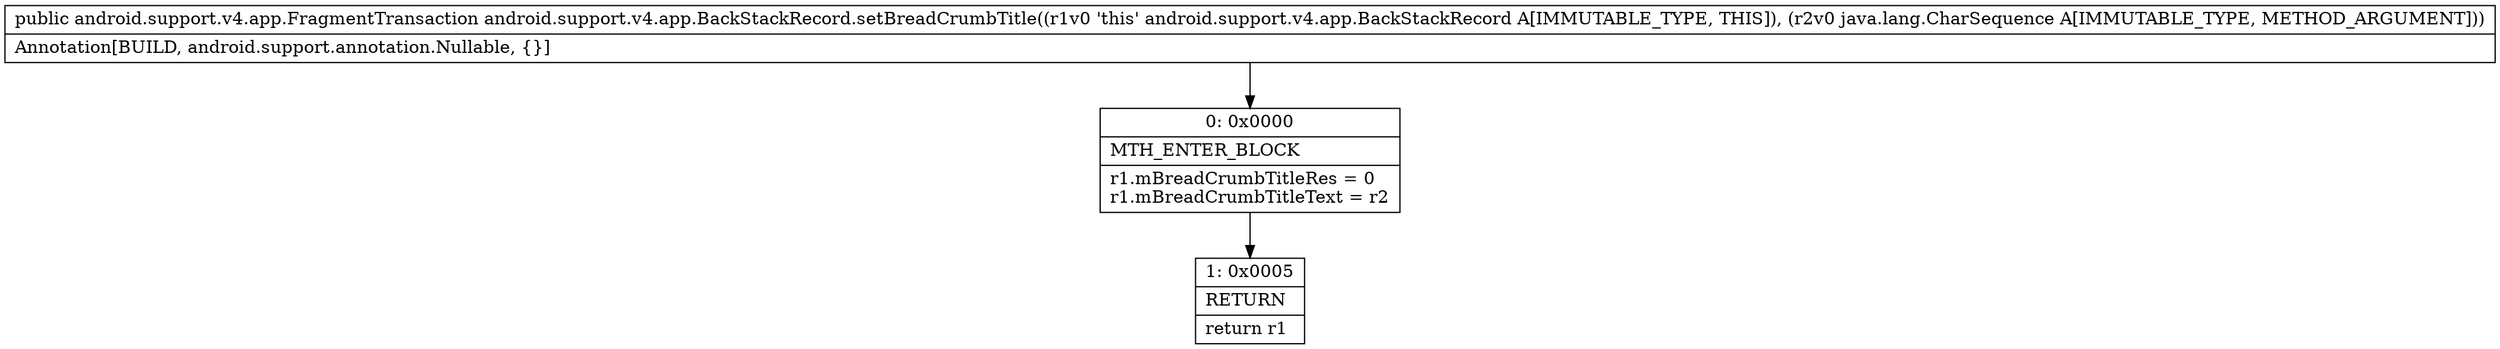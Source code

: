 digraph "CFG forandroid.support.v4.app.BackStackRecord.setBreadCrumbTitle(Ljava\/lang\/CharSequence;)Landroid\/support\/v4\/app\/FragmentTransaction;" {
Node_0 [shape=record,label="{0\:\ 0x0000|MTH_ENTER_BLOCK\l|r1.mBreadCrumbTitleRes = 0\lr1.mBreadCrumbTitleText = r2\l}"];
Node_1 [shape=record,label="{1\:\ 0x0005|RETURN\l|return r1\l}"];
MethodNode[shape=record,label="{public android.support.v4.app.FragmentTransaction android.support.v4.app.BackStackRecord.setBreadCrumbTitle((r1v0 'this' android.support.v4.app.BackStackRecord A[IMMUTABLE_TYPE, THIS]), (r2v0 java.lang.CharSequence A[IMMUTABLE_TYPE, METHOD_ARGUMENT]))  | Annotation[BUILD, android.support.annotation.Nullable, \{\}]\l}"];
MethodNode -> Node_0;
Node_0 -> Node_1;
}


